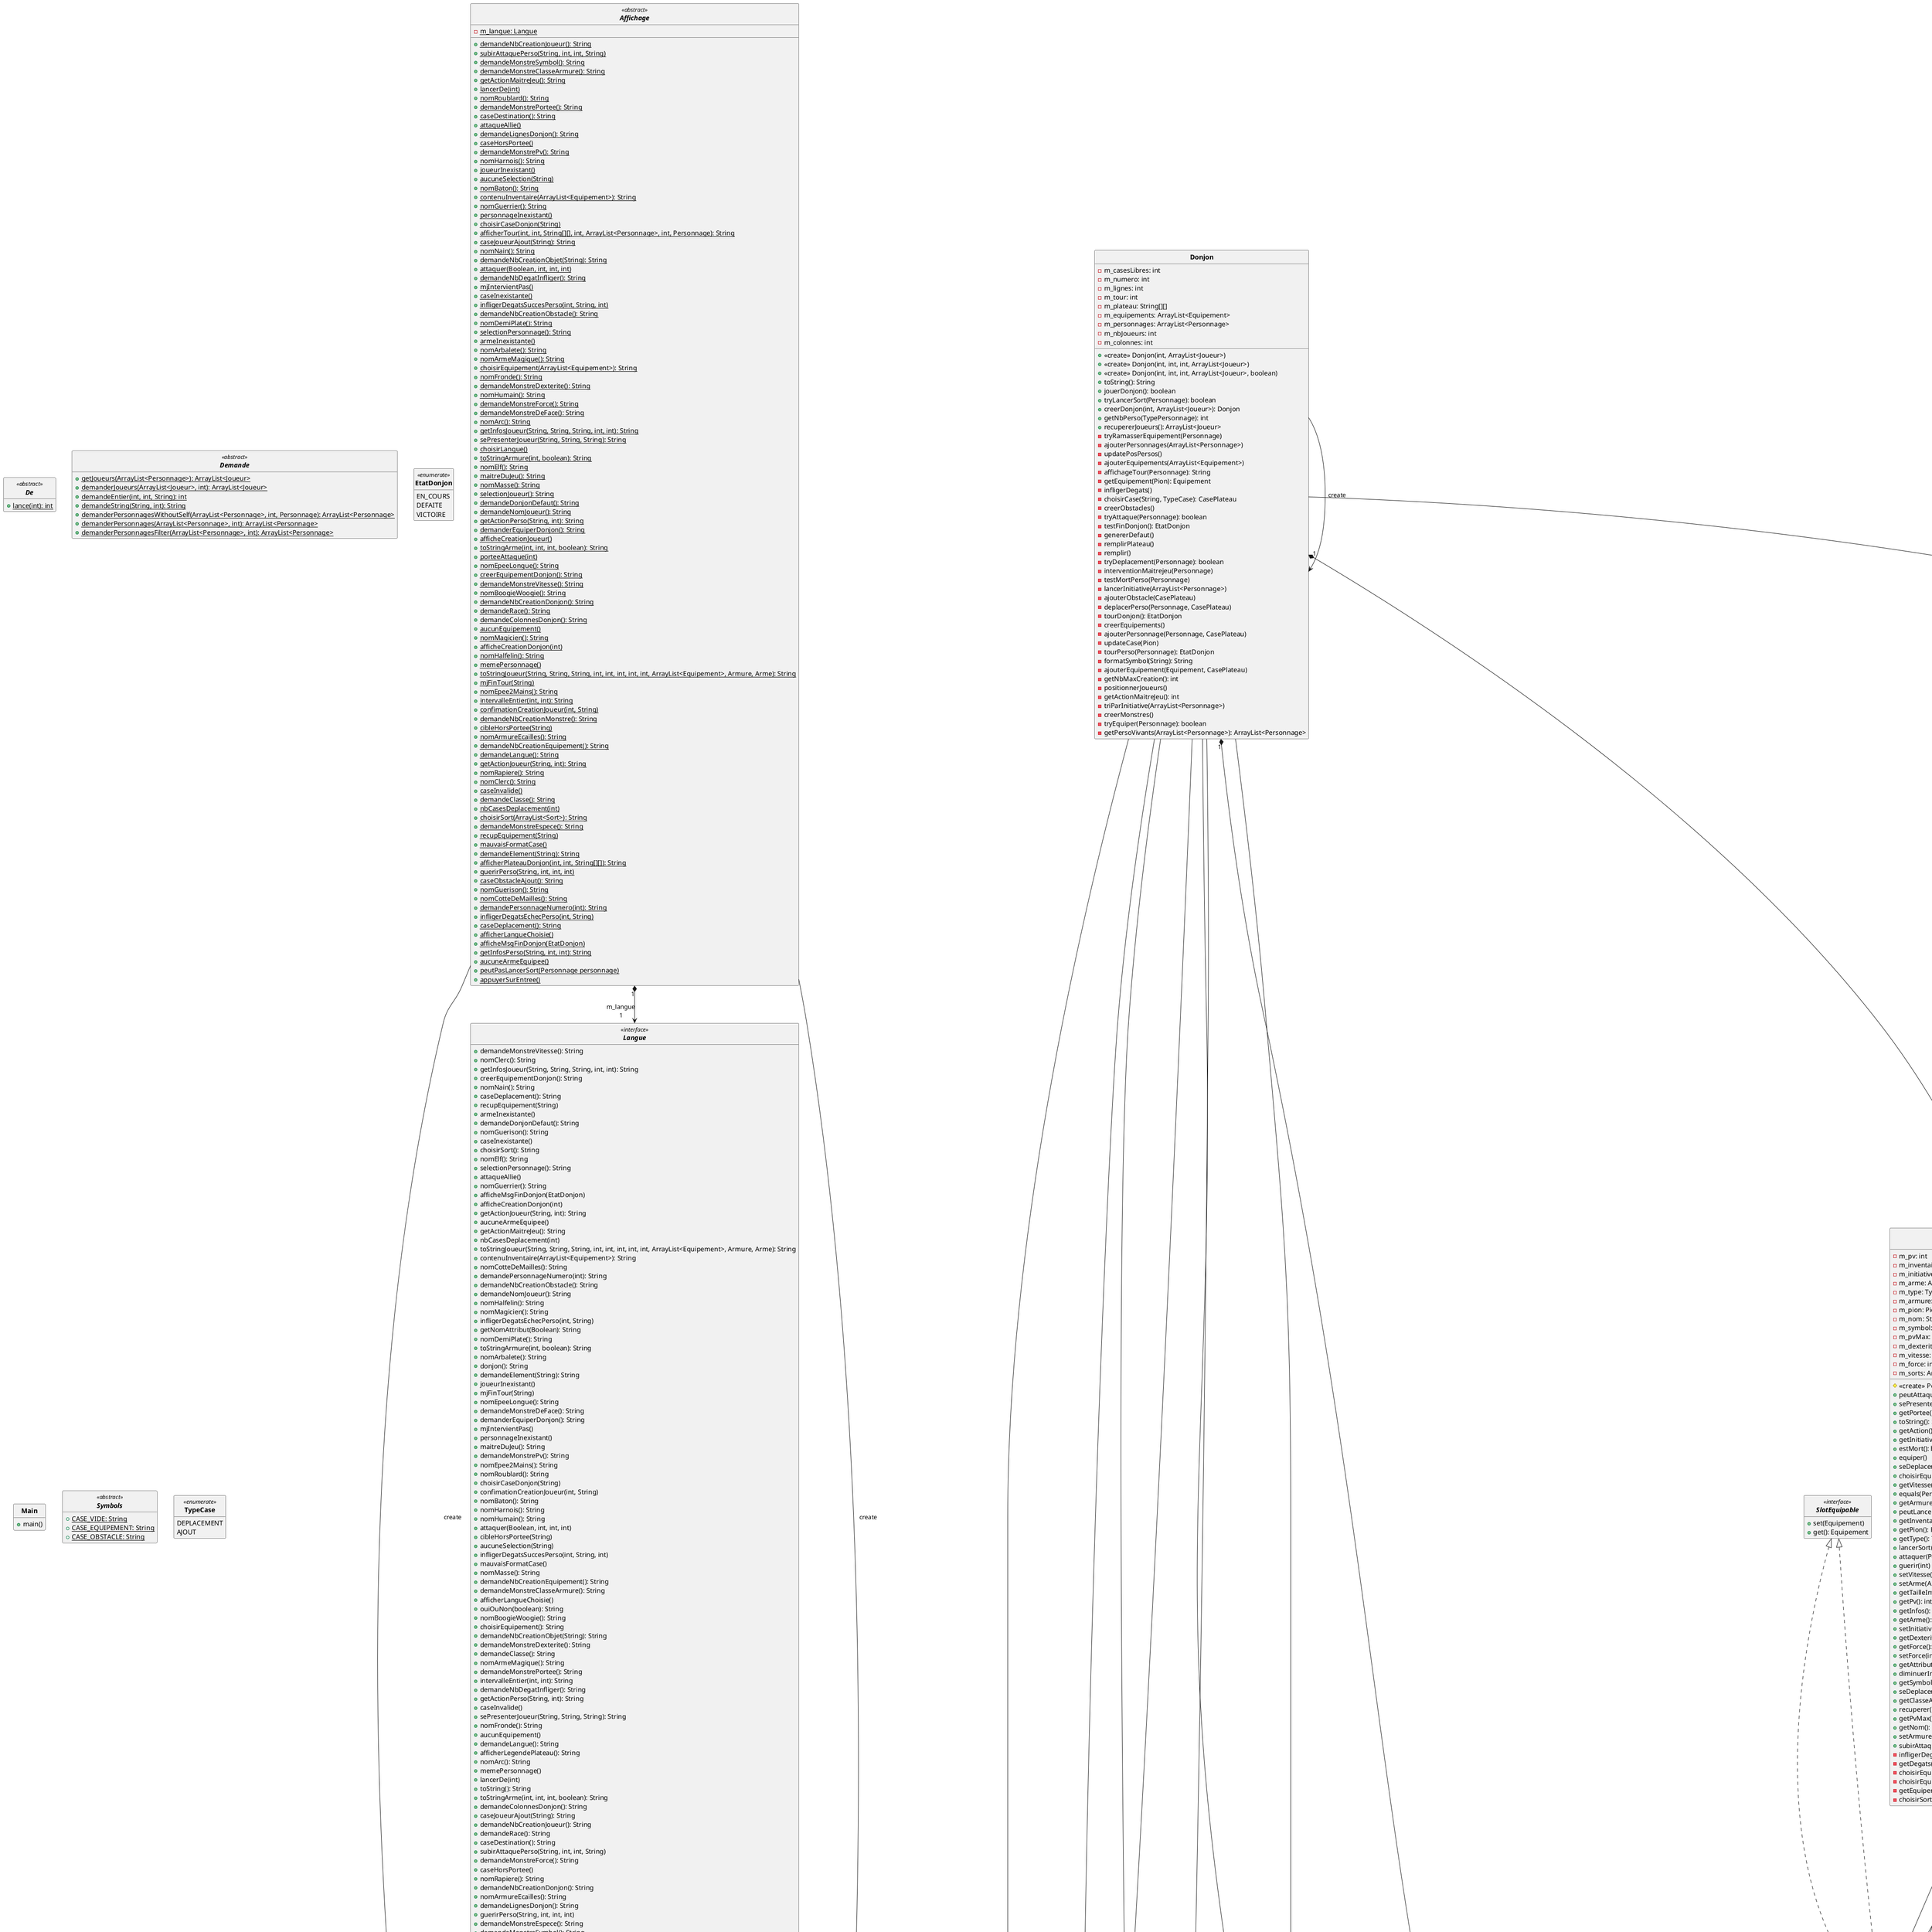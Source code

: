 @startuml

skinparam AttributeIconSize 0
skinparam classFontStyle Bold
skinparam style strictuml
hide empty members

abstract class Affichage <<abstract>>{
  - {static} m_langue: Langue
  + {static} demandeNbCreationJoueur(): String
  + {static} subirAttaquePerso(String, int, int, String)
  + {static} demandeMonstreSymbol(): String
  + {static} demandeMonstreClasseArmure(): String
  + {static} getActionMaitreJeu(): String
  + {static} lancerDe(int)
  + {static} nomRoublard(): String
  + {static} demandeMonstrePortee(): String
  + {static} caseDestination(): String
  + {static} attaqueAllie()
  + {static} demandeLignesDonjon(): String
  + {static} caseHorsPortee()
  + {static} demandeMonstrePv(): String
  + {static} nomHarnois(): String
  + {static} joueurInexistant()
  + {static} aucuneSelection(String)
  + {static} nomBaton(): String
  + {static} contenuInventaire(ArrayList<Equipement>): String
  + {static} nomGuerrier(): String
  + {static} personnageInexistant()
  + {static} choisirCaseDonjon(String)
  + {static} afficherTour(int, int, String[][], int, ArrayList<Personnage>, int, Personnage): String
  + {static} caseJoueurAjout(String): String
  + {static} nomNain(): String
  + {static} demandeNbCreationObjet(String): String
  + {static} attaquer(Boolean, int, int, int)
  + {static} demandeNbDegatInfliger(): String
  + {static} mjIntervientPas()
  + {static} caseInexistante()
  + {static} infligerDegatsSuccesPerso(int, String, int)
  + {static} demandeNbCreationObstacle(): String
  + {static} nomDemiPlate(): String
  + {static} selectionPersonnage(): String
  + {static} armeInexistante()
  + {static} nomArbalete(): String
  + {static} nomArmeMagique(): String
  + {static} choisirEquipement(ArrayList<Equipement>): String
  + {static} nomFronde(): String
  + {static} demandeMonstreDexterite(): String
  + {static} nomHumain(): String
  + {static} demandeMonstreForce(): String
  + {static} demandeMonstreDeFace(): String
  + {static} nomArc(): String
  + {static} getInfosJoueur(String, String, String, int, int): String
  + {static} sePresenterJoueur(String, String, String): String
  + {static} choisirLangue()
  + {static} toStringArmure(int, boolean): String
  + {static} nomElf(): String
  + {static} maitreDuJeu(): String
  + {static} nomMasse(): String
  + {static} selectionJoueur(): String
  + {static} demandeDonjonDefaut(): String
  + {static} demandeNomJoueur(): String
  + {static} getActionPerso(String, int): String
  + {static} demanderEquiperDonjon(): String
  + {static} afficheCreationJoueur()
  + {static} toStringArme(int, int, int, boolean): String
  + {static} porteeAttaque(int)
  + {static} nomEpeeLongue(): String
  + {static} creerEquipementDonjon(): String
  + {static} demandeMonstreVitesse(): String
  + {static} nomBoogieWoogie(): String
  + {static} demandeNbCreationDonjon(): String
  + {static} demandeRace(): String
  + {static} demandeColonnesDonjon(): String
  + {static} aucunEquipement()
  + {static} nomMagicien(): String
  + {static} afficheCreationDonjon(int)
  + {static} nomHalfelin(): String
  + {static} memePersonnage()
  + {static} toStringJoueur(String, String, String, int, int, int, int, int, ArrayList<Equipement>, Armure, Arme): String
  + {static} mjFinTour(String)
  + {static} nomEpee2Mains(): String
  + {static} intervalleEntier(int, int): String
  + {static} confimationCreationJoueur(int, String)
  + {static} demandeNbCreationMonstre(): String
  + {static} cibleHorsPortee(String)
  + {static} nomArmureEcailles(): String
  + {static} demandeNbCreationEquipement(): String
  + {static} demandeLangue(): String
  + {static} getActionJoueur(String, int): String
  + {static} nomRapiere(): String
  + {static} nomClerc(): String
  + {static} caseInvalide()
  + {static} demandeClasse(): String
  + {static} nbCasesDeplacement(int)
  + {static} choisirSort(ArrayList<Sort>): String
  + {static} demandeMonstreEspece(): String
  + {static} recupEquipement(String)
  + {static} mauvaisFormatCase()
  + {static} demandeElement(String): String
  + {static} afficherPlateauDonjon(int, int, String[][]): String
  + {static} guerirPerso(String, int, int, int)
  + {static} caseObstacleAjout(): String
  + {static} nomGuerison(): String
  + {static} nomCotteDeMailles(): String
  + {static} demandePersonnageNumero(int): String
  + {static} infligerDegatsEchecPerso(int, String)
  + {static} caseDeplacement(): String
  + {static} afficherLangueChoisie()
  + {static} afficheMsgFinDonjon(EtatDonjon)
  + {static} getInfosPerso(String, int, int): String
  + {static} aucuneArmeEquipee()
  + {static} peutPasLancerSort(Personnage personnage)
  + {static} appuyerSurEntree()
}
class Anglais implements Langue{
  + <<create>> Anglais()
  + guerirPerso(String, int, int, int)
  + donjon(): String
  + selectionJoueur(): String
  + demandeMonstreClasseArmure(): String
  + subirAttaquePerso(String, int, int, String)
  + demandeNbCreationEquipement(): String
  + demandeNbCreationMonstre(): String
  + demandeMonstreDeFace(): String
  + demandePersonnageNumero(int): String
  + sePresenterJoueur(String, String, String): String
  + nomCotteDeMailles(): String
  + demandeDonjonDefaut(): String
  + intervalleEntier(int, int): String
  + demandeMonstreSymbol(): String
  + toStringJoueur(String, String, String, int, int, int, int, int, ArrayList<Equipement>, Armure, Arme): String
  + nomDemiPlate(): String
  + porteeAttaque(int)
  + nomEpeeLongue(): String
  + demandeColonnesDonjon(): String
  + getInfosPerso(String, int, int): String
  + personnageInexistant()
  + maitreDuJeu(): String
  + nomNain(): String
  + caseObstacleAjout(): String
  + demandeNbCreationObjet(String): String
  + caseInexistante()
  + toStringArme(int, int, int, boolean): String
  + demandeMonstrePv(): String
  + creerEquipementDonjon(): String
  + getInfosJoueur(String, String, String, int, int): String
  + nbCasesDeplacement(int)
  + aucuneArmeEquipee()
  + confimationCreationJoueur(int, String)
  + nomArmeMagique(): String
  + recupEquipement(String)
  + nomHalfelin(): String
  + attaqueAllie()
  + mjFinTour(String)
  + infligerDegatsSuccesPerso(int, String, int)
  + choisirCaseDonjon(String)
  + afficheMsgFinDonjon(EtatDonjon)
  + ouiOuNon(boolean): String
  + aucuneSelection(String)
  + infligerDegatsEchecPerso(int, String)
  + caseJoueurAjout(String): String
  + demandeRace(): String
  + caseDestination(): String
  + nomGuerrier(): String
  + nomArc(): String
  + afficheCreationJoueur()
  + demandeMonstreDexterite(): String
  + nomClerc(): String
  + caseDeplacement(): String
  + nomHumain(): String
  + demandeNbCreationObstacle(): String
  + demandeNbCreationJoueur(): String
  + toStringArmure(int, boolean): String
  + nomRapiere(): String
  + joueurInexistant()
  + afficheCreationDonjon(int)
  + nomGuerison(): String
  + mjIntervientPas()
  + demandeNbDegatInfliger(): String
  + cibleHorsPortee(String)
  + contenuInventaire(ArrayList<Equipement>): String
  + demandeMonstreForce(): String
  + attaquer(Boolean, int, int, int)
  + nomArbalete(): String
  + caseInvalide()
  + demandeMonstreVitesse(): String
  + caseHorsPortee()
  + nomMagicien(): String
  + demandeClasse(): String
  + getActionMaitreJeu(): String
  + armeInexistante()
  + nomFronde(): String
  + demandeMonstreEspece(): String
  + demandeMonstrePortee(): String
  + lancerDe(int)
  + demandeElement(String): String
  + getActionPerso(String, int): String
  + demanderEquiperDonjon(): String
  + nomArmureEcailles(): String
  + selectionPersonnage(): String
  + aucunEquipement()
  + nomHarnois(): String
  + nomBaton(): String
  + demandeNomJoueur(): String
  + demandeLangue(): String
  + nomBoogieWoogie(): String
  + afficherLangueChoisie()
  + nomEpee2Mains(): String
  + nomMasse(): String
  + getActionJoueur(String, int): String
  + getNomAttribut(Boolean): String
  + memePersonnage()
  + toString(): String
  + demandeLignesDonjon(): String
  + nomElf(): String
  + choisirEquipement(): String
  + afficherLegendePlateau(): String
  + demandeNbCreationDonjon(): String
  + choisirSort(): String
  + mauvaisFormatCase()
  + nomRoublard(): String
  + peutPasLancerSort(Personnage personnage)
  + appuyerSurEntree()
}
class Arbalete extends Arme{
  + <<create>> Arbalete()
}
class Arc extends Arme{
  + <<create>> Arc()
}
class Arme extends Equipement{
  - m_portee: int
  - m_bonus: int
  - m_amplitudeDegats: int
  - m_nbLance: int
  + <<create>> Arme(String, int, int, boolean, int)
  + <<create>> Arme(String, int, int, boolean)
  + getBonus(): int
  + estArmeDistance(): boolean
  + toString(): String
  + attaque(): int
  + getPortee(): int
  + getAmplitudeDegats(): int
  + addBonus(int)
}
class ArmeMagique extends Sort{
  + <<create>> ArmeMagique()
  + lancer(ArrayList<Personnage>): boolean
}
class Armure extends Equipement{
  - m_classeArmure: int
  + <<create>> Armure(String, int, boolean)
  + toString(): String
  + getClasseArmure(): int
}
class ArmureEcailles extends Armure{
  + <<create>> ArmureEcailles()
}
class Baton extends Arme{
  + <<create>> Baton()
}
class BoogieWoogie extends Sort{
  + <<create>> BoogieWoogie()
  + lancer(ArrayList<Personnage>): boolean
}
class CasePlateau {
  - m_case: String
  - m_colonne: int
  - m_ligne: int
  + <<create>> CasePlateau(String)
  + getColonne(): int
  + estValide(String[][], TypeCase): boolean
  + getLigne(): int
  - estBonFormat(): boolean
  - convertirString()
  - estChiffre(char): boolean
  - estLettre(char): boolean
  - estNombre(String): boolean
}
abstract class Classe <<abstract>>{
  - m_nom: String
  - m_equipements: ArrayList<Equipement>
  - m_pv: int
  - m_sorts: ArrayList<Sort>
  + <<create>> Classe(String, int, ArrayList<Equipement>, ArrayList<Sort>)
  + <<create>> Classe(String, int, ArrayList<Equipement>)
  + getSorts(): ArrayList<Sort>
  + getEquipements(): ArrayList<Equipement>
  + toString(): String
  + getPv(): int
}
class Clerc extends Classe{
  - m_sorts: ArrayList<Sort>
  - m_equipements: ArrayList<Equipement>
  + <<create>> Clerc()
}
class CotteDeMailles extends Armure{
  + <<create>> CotteDeMailles()
}
abstract class De <<abstract>>{
  + {static} lance(int): int
}
abstract class Demande <<abstract>>{
  + {static} getJoueurs(ArrayList<Personnage>): ArrayList<Joueur>
  + {static} demanderJoueurs(ArrayList<Joueur>, int): ArrayList<Joueur>
  + {static} demandeEntier(int, int, String): int
  + {static} demandeString(String, int): String
  + {static} demanderPersonnagesWithoutSelf(ArrayList<Personnage>, int, Personnage): ArrayList<Personnage>
  + {static} demanderPersonnages(ArrayList<Personnage>, int): ArrayList<Personnage>
  + {static} demanderPersonnagesFilter(ArrayList<Personnage>, int): ArrayList<Personnage>
}
class DemiPlate extends Armure{
  + <<create>> DemiPlate()
}
class Donjon {
  - m_casesLibres: int
  - m_numero: int
  - m_lignes: int
  - m_tour: int
  - m_plateau: String[][]
  - m_equipements: ArrayList<Equipement>
  - m_personnages: ArrayList<Personnage>
  - m_nbJoueurs: int
  - m_colonnes: int
  + <<create>> Donjon(int, ArrayList<Joueur>)
  + <<create>> Donjon(int, int, int, ArrayList<Joueur>)
  + <<create>> Donjon(int, int, int, ArrayList<Joueur>, boolean)
  + toString(): String
  + jouerDonjon(): boolean
  + tryLancerSort(Personnage): boolean
  + creerDonjon(int, ArrayList<Joueur>): Donjon
  + getNbPerso(TypePersonnage): int
  + recupererJoueurs(): ArrayList<Joueur>
  - tryRamasserEquipement(Personnage)
  - ajouterPersonnages(ArrayList<Personnage>)
  - updatePosPersos()
  - ajouterEquipements(ArrayList<Equipement>)
  - affichageTour(Personnage): String
  - getEquipement(Pion): Equipement
  - infligerDegats()
  - choisirCase(String, TypeCase): CasePlateau
  - creerObstacles()
  - tryAttaque(Personnage): boolean
  - testFinDonjon(): EtatDonjon
  - genererDefaut()
  - remplirPlateau()
  - remplir()
  - tryDeplacement(Personnage): boolean
  - interventionMaitrejeu(Personnage)
  - testMortPerso(Personnage)
  - lancerInitiative(ArrayList<Personnage>)
  - ajouterObstacle(CasePlateau)
  - deplacerPerso(Personnage, CasePlateau)
  - tourDonjon(): EtatDonjon
  - creerEquipements()
  - ajouterPersonnage(Personnage, CasePlateau)
  - updateCase(Pion)
  - tourPerso(Personnage): EtatDonjon
  - formatSymbol(String): String
  - ajouterEquipement(Equipement, CasePlateau)
  - getNbMaxCreation(): int
  - positionnerJoueurs()
  - getActionMaitreJeu(): int
  - triParInitiative(ArrayList<Personnage>)
  - creerMonstres()
  - tryEquiper(Personnage): boolean
  - getPersoVivants(ArrayList<Personnage>): ArrayList<Personnage>
}
interface Effet << interface >> {
  + appliquer(Personnage)
  + retirer(Personnage)
}
class EffetForce implements Effet{
  - m_valeur: int
  + <<create>> EffetForce(int)
  + retirer(Personnage)
  + appliquer(Personnage)
}
class EffetVitesse implements Effet{
  - m_valeur: int
  + <<create>> EffetVitesse(int)
  + appliquer(Personnage)
  + retirer(Personnage)
}
abstract class EffetsStandards <<abstract>>{
  + {static} ARMURE_LOURDE: ArrayList<Effet>
  + {static} ARME_LOURDE: ArrayList<Effet>
  + {static} SANS_EFFET: ArrayList<Effet>
}
class Elf extends Race{
  + <<create>> Elf()
}
class Epee2Mains extends Arme{
  + <<create>> Epee2Mains()
}
class EpeeLongue extends Arme{
  + <<create>> EpeeLongue()
}
abstract class Equipement <<abstract>>{
  # m_estLourd: boolean
  - m_type: TypeEquipement
  - m_effets: ArrayList<Effet>
  - m_nom: String
  - m_pion: Pion
  + <<create>> Equipement(String, boolean, TypeEquipement, ArrayList<Effet>)
  + getPion(): Pion
  + toString(): String
  + retirerEffets(Personnage)
  + getType(): TypeEquipement
  + appliquerEffets(Personnage)
  + pasDefinie(): boolean
  + setPion(int, int)
}
enum EtatDonjon << enumerate >> {
  EN_COURS
  DEFAITE
  VICTOIRE
}
class Francais implements Langue{
  + <<create>> Francais()
  + nomBaton(): String
  + confimationCreationJoueur(int, String)
  + nomArc(): String
  + nbCasesDeplacement(int)
  + contenuInventaire(ArrayList<Equipement>): String
  + caseDestination(): String
  + afficheCreationJoueur()
  + nomHumain(): String
  + caseDeplacement(): String
  + personnageInexistant()
  + attaqueAllie()
  + afficherLegendePlateau(): String
  + demandeDonjonDefaut(): String
  + getActionMaitreJeu(): String
  + ouiOuNon(boolean): String
  + nomGuerison(): String
  + demandeNbCreationJoueur(): String
  + demandeLignesDonjon(): String
  + demandeRace(): String
  + demandeClasse(): String
  + demandeNbDegatInfliger(): String
  + guerirPerso(String, int, int, int)
  + nomBoogieWoogie(): String
  + nomGuerrier(): String
  + maitreDuJeu(): String
  + intervalleEntier(int, int): String
  + demandeMonstreSymbol(): String
  + infligerDegatsEchecPerso(int, String)
  + subirAttaquePerso(String, int, int, String)
  + getNomAttribut(Boolean): String
  + demandeNbCreationEquipement(): String
  + recupEquipement(String)
  + aucunEquipement()
  + demandeMonstrePv(): String
  + sePresenterJoueur(String, String, String): String
  + armeInexistante()
  + demandeMonstreClasseArmure(): String
  + selectionJoueur(): String
  + aucuneArmeEquipee()
  + demandeMonstreForce(): String
  + getInfosJoueur(String, String, String, int, int): String
  + mjFinTour(String)
  + demandeNomJoueur(): String
  + mauvaisFormatCase()
  + nomClerc(): String
  + demandePersonnageNumero(int): String
  + demandeNbCreationObjet(String): String
  + creerEquipementDonjon(): String
  + caseInvalide()
  + nomCotteDeMailles(): String
  + nomMasse(): String
  + nomRapiere(): String
  + demandeLangue(): String
  + getActionJoueur(String, int): String
  + lancerDe(int)
  + demandeElement(String): String
  + demanderEquiperDonjon(): String
  + nomArmureEcailles(): String
  + infligerDegatsSuccesPerso(int, String, int)
  + nomFronde(): String
  + demandeMonstreVitesse(): String
  + cibleHorsPortee(String)
  + demandeMonstrePortee(): String
  + caseHorsPortee()
  + nomEpeeLongue(): String
  + toString(): String
  + getActionPerso(String, int): String
  + choisirCaseDonjon(String)
  + toStringJoueur(String, String, String, int, int, int, int, int, ArrayList<Equipement>, Armure, Arme): String
  + afficheCreationDonjon(int)
  + afficheMsgFinDonjon(EtatDonjon)
  + attaquer(Boolean, int, int, int)
  + caseObstacleAjout(): String
  + nomArbalete(): String
  + nomHarnois(): String
  + nomMagicien(): String
  + demandeColonnesDonjon(): String
  + nomDemiPlate(): String
  + demandeMonstreDexterite(): String
  + joueurInexistant()
  + demandeMonstreDeFace(): String
  + choisirEquipement(): String
  + toStringArme(int, int, int, boolean): String
  + porteeAttaque(int)
  + nomEpee2Mains(): String
  + nomElf(): String
  + nomNain(): String
  + afficherLangueChoisie()
  + demandeNbCreationObstacle(): String
  + donjon(): String
  + caseInexistante()
  + getInfosPerso(String, int, int): String
  + demandeNbCreationDonjon(): String
  + memePersonnage()
  + selectionPersonnage(): String
  + nomHalfelin(): String
  + mjIntervientPas()
  + nomArmeMagique(): String
  + choisirSort(): String
  + toStringArmure(int, boolean): String
  + nomRoublard(): String
  + caseJoueurAjout(String): String
  + aucuneSelection(String)
  + demandeNbCreationMonstre(): String
  + demandeMonstreEspece(): String
  + peutPasLancerSort(Personnage personnage)
  + appuyerSurEntree()
}
class Fronde extends Arme{
  + <<create>> Fronde()
}
abstract class GestionDonjon <<abstract>>{
  + {static} demanderNombreCreation(int, int, String): int
  + {static} demanderCreationEquipements(int): ArrayList<Equipement>
  + {static} demanderCreationMonstres(int): ArrayList<Personnage>
  + {static} demanderCase(String[][], String, TypeCase): CasePlateau
  + {static} demanderEquiper(Joueur)
}
class Guerison extends Sort{
  + <<create>> Guerison()
  + lancer(ArrayList<Personnage>): boolean
}
class Guerrier extends Classe{
  - m_equipements: ArrayList<Equipement>
  + <<create>> Guerrier()
}
class Halfelin extends Race{
  + <<create>> Halfelin()
}
class Harnois extends Armure{
  + <<create>> Harnois()
}
class Humain extends Race{
  + <<create>> Humain()
}
abstract class Initialiseur <<abstract>>{
  + lancerJeu()
}
class Jeu {
  - m_joueurs: ArrayList<Joueur>
  - m_nbDonjons: int
  + <<create>> Jeu()
  + jouer()
  + creerJoueur()
}
class Joueur extends Personnage{
  - m_race: Race
  - m_classe: Classe
  + <<create>> Joueur(String, Race, Classe)
  + getAction(): int
  + getClasse(): String
  + sePresenter(): String
  + getInfos(): String
  + toString(): String
}
interface Langue << interface >> {
  + demandeMonstreVitesse(): String
  + nomClerc(): String
  + getInfosJoueur(String, String, String, int, int): String
  + creerEquipementDonjon(): String
  + nomNain(): String
  + caseDeplacement(): String
  + recupEquipement(String)
  + armeInexistante()
  + demandeDonjonDefaut(): String
  + nomGuerison(): String
  + caseInexistante()
  + choisirSort(): String
  + nomElf(): String
  + selectionPersonnage(): String
  + attaqueAllie()
  + nomGuerrier(): String
  + afficheMsgFinDonjon(EtatDonjon)
  + afficheCreationDonjon(int)
  + getActionJoueur(String, int): String
  + aucuneArmeEquipee()
  + getActionMaitreJeu(): String
  + nbCasesDeplacement(int)
  + toStringJoueur(String, String, String, int, int, int, int, int, ArrayList<Equipement>, Armure, Arme): String
  + contenuInventaire(ArrayList<Equipement>): String
  + nomCotteDeMailles(): String
  + demandePersonnageNumero(int): String
  + demandeNbCreationObstacle(): String
  + demandeNomJoueur(): String
  + nomHalfelin(): String
  + nomMagicien(): String
  + infligerDegatsEchecPerso(int, String)
  + getNomAttribut(Boolean): String
  + nomDemiPlate(): String
  + toStringArmure(int, boolean): String
  + nomArbalete(): String
  + donjon(): String
  + demandeElement(String): String
  + joueurInexistant()
  + mjFinTour(String)
  + nomEpeeLongue(): String
  + demandeMonstreDeFace(): String
  + demanderEquiperDonjon(): String
  + mjIntervientPas()
  + personnageInexistant()
  + maitreDuJeu(): String
  + demandeMonstrePv(): String
  + nomEpee2Mains(): String
  + nomRoublard(): String
  + choisirCaseDonjon(String)
  + confimationCreationJoueur(int, String)
  + nomBaton(): String
  + nomHarnois(): String
  + nomHumain(): String
  + attaquer(Boolean, int, int, int)
  + cibleHorsPortee(String)
  + aucuneSelection(String)
  + infligerDegatsSuccesPerso(int, String, int)
  + mauvaisFormatCase()
  + nomMasse(): String
  + demandeNbCreationEquipement(): String
  + demandeMonstreClasseArmure(): String
  + afficherLangueChoisie()
  + ouiOuNon(boolean): String
  + nomBoogieWoogie(): String
  + choisirEquipement(): String
  + demandeNbCreationObjet(String): String
  + demandeMonstreDexterite(): String
  + demandeClasse(): String
  + nomArmeMagique(): String
  + demandeMonstrePortee(): String
  + intervalleEntier(int, int): String
  + demandeNbDegatInfliger(): String
  + getActionPerso(String, int): String
  + caseInvalide()
  + sePresenterJoueur(String, String, String): String
  + nomFronde(): String
  + aucunEquipement()
  + demandeLangue(): String
  + afficherLegendePlateau(): String
  + nomArc(): String
  + memePersonnage()
  + lancerDe(int)
  + toString(): String
  + toStringArme(int, int, int, boolean): String
  + demandeColonnesDonjon(): String
  + caseJoueurAjout(String): String
  + demandeNbCreationJoueur(): String
  + demandeRace(): String
  + caseDestination(): String
  + subirAttaquePerso(String, int, int, String)
  + demandeMonstreForce(): String
  + caseHorsPortee()
  + nomRapiere(): String
  + demandeNbCreationDonjon(): String
  + nomArmureEcailles(): String
  + demandeLignesDonjon(): String
  + guerirPerso(String, int, int, int)
  + demandeMonstreEspece(): String
  + demandeMonstreSymbol(): String
  + selectionJoueur(): String
  + caseObstacleAjout(): String
  + demandeNbCreationMonstre(): String
  + afficheCreationJoueur()
  + porteeAttaque(int)
  + getInfosPerso(String, int, int): String
  + peutPasLancerSort(Personnage personnage)
  + appuyerSurEntree()
}
class Magicien extends Classe{
  - m_equipements: ArrayList<Equipement>
  - m_sorts: ArrayList<Sort>
  + <<create>> Magicien()
}
class Main {
  + main()
}
class Masse extends Arme{
  + <<create>> Masse()
}
class Monstre extends Personnage{
  - m_numero: int
  + <<create>> Monstre(String, String, int, int, int, int, int, int, int, int)
  + toString(): String
}
class Nain extends Race{
  + <<create>> Nain()
}
abstract class Personnage <<abstract>>{
  - m_pv: int
  - m_inventaire: ArrayList<Equipement>
  - m_initiative: int
  - m_arme: Arme
  - m_type: TypePersonnage
  - m_armure: Armure
  - m_pion: Pion
  - m_nom: String
  - m_symbol: String
  - m_pvMax: int
  - m_dexterite: int
  - m_vitesse: int
  - m_force: int
  - m_sorts: ArrayList<Sort>
  # <<create>> Personnage(String, String, TypePersonnage, int, int, int, int, int, Arme, Armure, ArrayList<Equipement>, ArrayList<Sort>)
  + peutAttaquer(): boolean
  + sePresenter(): String
  + getPortee(): int
  + toString(): String
  + getAction(): int
  + getInitiative(): int
  + estMort(): boolean
  + equiper()
  + seDeplacer(Pion)
  + choisirEquipementType(TypeEquipement): Equipement
  + getVitesse(): int
  + equals(Personnage): boolean
  + getArmure(): Armure
  + peutLancerSorts(): boolean
  + getInventaire(): ArrayList<Equipement>
  + getPion(): Pion
  + getType(): TypePersonnage
  + lancerSort(ArrayList<Personnage>): boolean
  + attaquer(Personnage)
  + guerir(int)
  + setVitesse(int)
  + setArme(Arme)
  + getTailleInventaire(): int
  + getPv(): int
  + getInfos(): String
  + getArme(): Arme
  + setInitiative(int)
  + getDexterite(): int
  + getForce(): int
  + setForce(int)
  + getAttribut(): int
  + diminuerInitiative()
  + getSymbol(): String
  + seDeplacer(int, int)
  + getClasseArmure(): int
  + recuperer(Equipement)
  + getPvMax(): int
  + getNom(): String
  + setArmure(Armure)
  + subirAttaque(int, String)
  - infligerDegats(Personnage, int)
  - getDegats(): int
  - choisirEquipement(ArrayList<Equipement>): Equipement
  - choisirEquipementEquiper(): Equipement
  - getEquipement(TypeEquipement): ArrayList<Equipement>
  - choisirSort(): Sort
}
class Pion {
  - m_symbol: String
  - m_y: int
  - m_x: int
  + <<create>> Pion(int, int, String)
  + <<create>> Pion(Pion)
  + getY(): int
  + getX(): int
  + toString(): String
  + getDistance(int, int): int
  + setPosition(Pion)
  + getDistance(Pion): int
  + equals(Pion): boolean
  + setPosition(int, int)
}
abstract class Race <<abstract>>{
  - m_nom: String
  - m_pv: int
  - m_force: int
  - m_dexterite: int
  - m_vitesse: int
  + <<create>> Race(String, int, int, int, int)
  + getVitesse(): int
  + getDexterite(): int
  + getForce(): int
  + toString(): String
  + getPv(): int
}
class Rapiere extends Arme{
  + <<create>> Rapiere()
}
class Roublard extends Classe{
  - m_equipements: ArrayList<Equipement>
  + <<create>> Roublard()
}
class SlotArme implements SlotEquipable{
  - m_perso: Personnage
  + <<create>> SlotArme(Personnage)
  + set(Equipement)
  + get(): Equipement
}
class SlotArmure implements SlotEquipable{
  - m_perso: Personnage
  + <<create>> SlotArmure(Personnage)
  + get(): Equipement
  + set(Equipement)
}
interface SlotEquipable << interface >> {
  + set(Equipement)
  + get(): Equipement
}
abstract class Sort <<abstract>>{
  - m_nom: String
  + <<create>> Sort(String)
  + <<abstract>> lancer(ArrayList<Personnage>): boolean
  + toString(): String
}
abstract class Symbols <<abstract>>{
  + {static} CASE_VIDE: String
  + {static} CASE_EQUIPEMENT: String
  + {static} CASE_OBSTACLE: String
}
enum TypeCase << enumerate >> {
  DEPLACEMENT
  AJOUT
}
enum TypeEquipement << enumerate >> {
  ARMURE
  ARME
}
enum TypePersonnage << enumerate >> {
  MONSTRE
  JOUEUR
}

Affichage        -->  Anglais         : "«create»"
Affichage        -->  Francais        : "«create»"
Affichage       "1" *--> "m_langue\n1" Langue
BoogieWoogie     -->  Pion            : "«create»"
Classe          "1" *--> "m_equipements\n*" Equipement
Classe          "1" *--> "m_sorts\n*" Sort
Clerc            -->  Arbalete        : "«create»"
Clerc            -->  ArmureEcailles  : "«create»"
Clerc           "1" *--> "m_equipements\n*" Equipement
Clerc            -->  Guerison        : "«create»"
Clerc            -->  Masse           : "«create»"
Clerc           "1" *--> "m_sorts\n*" Sort
Donjon           -->  Arbalete        : "«create»"
Donjon           -->  CasePlateau     : "«create»"
Donjon           -->  CotteDeMailles  : "«create»"
Donjon           -->  DemiPlate       : "«create»"
Donjon           -->  Donjon          : "«create»"
Donjon           -->  EpeeLongue      : "«create»"
Donjon          "1" *--> "m_equipements\n*" Equipement
Donjon           -->  Masse           : "«create»"
Donjon           -->  Monstre         : "«create»"
Donjon          "1" *--> "m_personnages\n*" Personnage
Donjon           -->  Pion            : "«create»"
EffetsStandards "1" *--> "ARMURE_LOURDE\n*" Effet
EffetsStandards  -->  EffetForce      : "«create»"
EffetsStandards  -->  EffetVitesse    : "«create»"
Equipement      "1" *--> "m_effets\n*" Effet
Equipement       -->  Pion            : "«create»"
Equipement      "1" *--> "m_pion\n1" Pion
Equipement      "1" *--> "m_type\n1" TypeEquipement
GestionDonjon    -->  Arbalete        : "«create»"
GestionDonjon    -->  Arc             : "«create»"
GestionDonjon    -->  ArmureEcailles  : "«create»"
GestionDonjon    -->  Baton           : "«create»"
GestionDonjon    -->  CasePlateau     : "«create»"
GestionDonjon    -->  CotteDeMailles  : "«create»"
GestionDonjon    -->  DemiPlate       : "«create»"
GestionDonjon    -->  Epee2Mains      : "«create»"
GestionDonjon    -->  EpeeLongue      : "«create»"
GestionDonjon    -->  Fronde          : "«create»"
GestionDonjon    -->  Harnois         : "«create»"
GestionDonjon    -->  Masse           : "«create»"
GestionDonjon    -->  Monstre         : "«create»"
GestionDonjon    -->  Rapiere         : "«create»"
Guerrier         -->  Arbalete        : "«create»"
Guerrier         -->  CotteDeMailles  : "«create»"
Guerrier         -->  EpeeLongue      : "«create»"
Guerrier        "1" *--> "m_equipements\n*" Equipement
Initialiseur     -->  Jeu             : "«create»"
Jeu              -->  Clerc           : "«create»"
Jeu              -->  Elf             : "«create»"
Jeu              -->  Guerrier        : "«create»"
Jeu              -->  Halfelin        : "«create»"
Jeu              -->  Humain          : "«create»"
Jeu             "1" *--> "m_joueurs\n*" Joueur
Jeu              -->  Joueur          : "«create»"
Jeu              -->  Magicien        : "«create»"
Jeu              -->  Nain            : "«create»"
Jeu              -->  Roublard        : "«create»"
Joueur           -->  Arme            : "«create»"
Joueur           -->  Armure          : "«create»"
Joueur          "1" *--> "m_classe\n1" Classe
Joueur          "1" *--> "m_race\n1" Race
Magicien         -->  ArmeMagique     : "«create»"
Magicien         -->  Baton           : "«create»"
Magicien         -->  BoogieWoogie    : "«create»"
Magicien        "1" *--> "m_equipements\n*" Equipement
Magicien         -->  Fronde          : "«create»"
Magicien         -->  Guerison        : "«create»"
Magicien        "1" *--> "m_sorts\n*" Sort
Monstre          -->  Arme            : "«create»"
Monstre          -->  Armure          : "«create»"
Personnage      "1" *--> "m_arme\n1" Arme
Personnage      "1" *--> "m_armure\n1" Armure
Personnage      "1" *--> "m_inventaire\n*" Equipement
Personnage       -->  Pion            : "«create»"
Personnage      "1" *--> "m_pion\n1" Pion
Personnage       -->  SlotArme        : "«create»"
Personnage       -->  SlotArmure      : "«create»"
Personnage      "1" *--> "m_sorts\n*" Sort
Personnage      "1" *--> "m_type\n1" TypePersonnage
Roublard         -->  Arc             : "«create»"
Roublard        "1" *--> "m_equipements\n*" Equipement
Roublard         -->  Rapiere         : "«create»"
SlotArme        "1" *--> "m_perso\n1" Personnage
SlotArmure      "1" *--> "m_perso\n1" Personnage
@enduml
